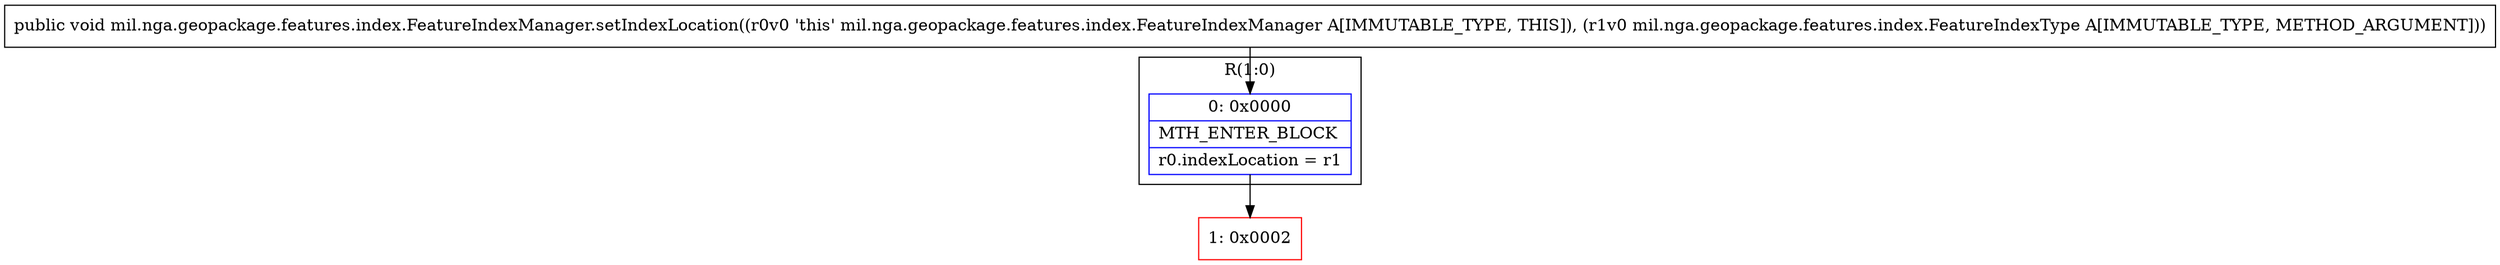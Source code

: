 digraph "CFG formil.nga.geopackage.features.index.FeatureIndexManager.setIndexLocation(Lmil\/nga\/geopackage\/features\/index\/FeatureIndexType;)V" {
subgraph cluster_Region_1959369567 {
label = "R(1:0)";
node [shape=record,color=blue];
Node_0 [shape=record,label="{0\:\ 0x0000|MTH_ENTER_BLOCK\l|r0.indexLocation = r1\l}"];
}
Node_1 [shape=record,color=red,label="{1\:\ 0x0002}"];
MethodNode[shape=record,label="{public void mil.nga.geopackage.features.index.FeatureIndexManager.setIndexLocation((r0v0 'this' mil.nga.geopackage.features.index.FeatureIndexManager A[IMMUTABLE_TYPE, THIS]), (r1v0 mil.nga.geopackage.features.index.FeatureIndexType A[IMMUTABLE_TYPE, METHOD_ARGUMENT])) }"];
MethodNode -> Node_0;
Node_0 -> Node_1;
}

